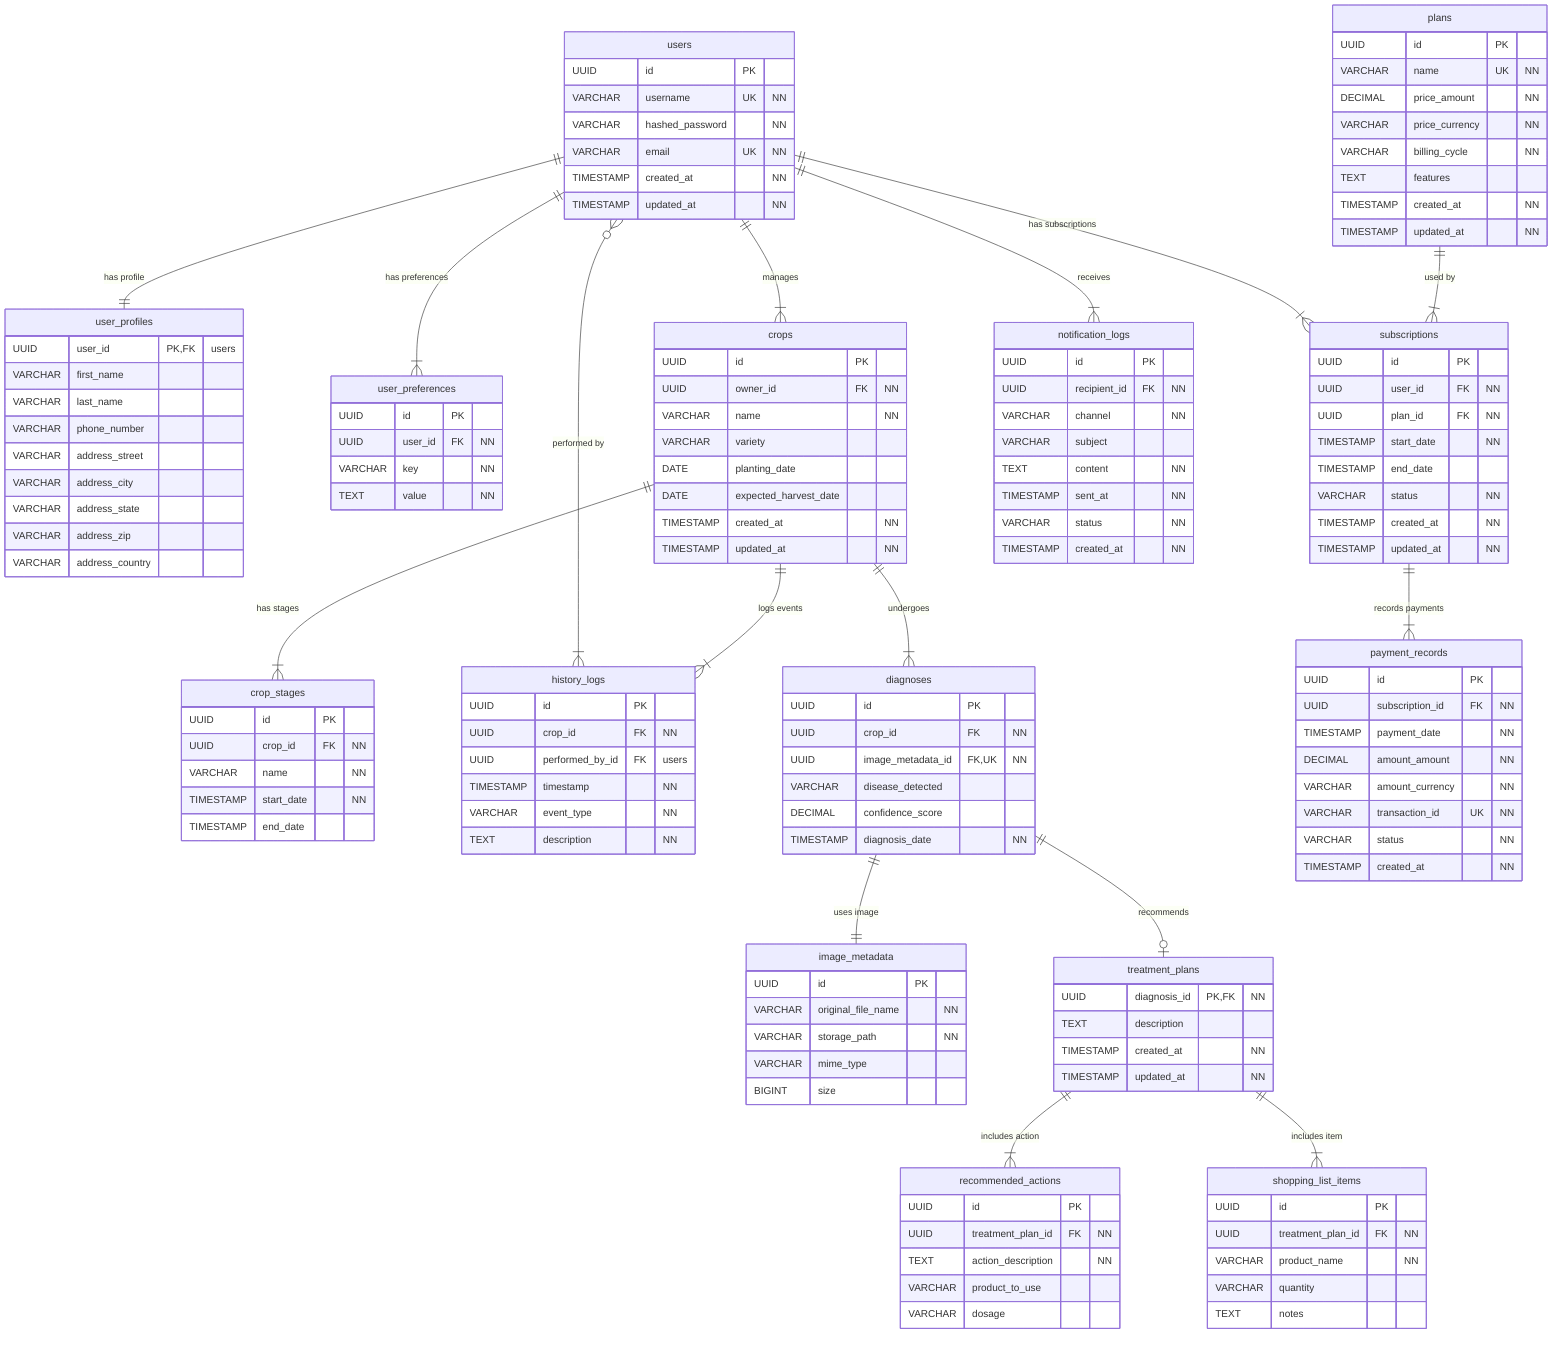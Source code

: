 erDiagram
    users {
        UUID id PK
        VARCHAR username UK "NN"
        VARCHAR hashed_password "NN"
        VARCHAR email UK "NN"
        TIMESTAMP created_at "NN"
        TIMESTAMP updated_at "NN"
    }
    user_profiles {
        UUID user_id PK, FK "users"
        VARCHAR first_name
        VARCHAR last_name
        VARCHAR phone_number
        VARCHAR address_street
        VARCHAR address_city
        VARCHAR address_state
        VARCHAR address_zip
        VARCHAR address_country
    }   
    user_preferences {
        UUID id PK
        UUID user_id FK "NN"
        VARCHAR key "NN"
        TEXT value "NN"
    }
    crops {
        UUID id PK
        UUID owner_id FK "NN"
        VARCHAR name "NN"
        VARCHAR variety
        DATE planting_date
        DATE expected_harvest_date
        TIMESTAMP created_at "NN"
        TIMESTAMP updated_at "NN"
    }
    crop_stages {
        UUID id PK
        UUID crop_id FK "NN"
        VARCHAR name "NN"
        TIMESTAMP start_date "NN"
        TIMESTAMP end_date
    }
    history_logs {
        UUID id PK
        UUID crop_id FK "NN"
        UUID performed_by_id FK "users"
        TIMESTAMP timestamp "NN"
        VARCHAR event_type "NN"
        TEXT description "NN"
    }
    diagnoses {
        UUID id PK
        UUID crop_id FK "NN"
        UUID image_metadata_id FK, UK "NN"
        VARCHAR disease_detected
        DECIMAL confidence_score
        TIMESTAMP diagnosis_date "NN"
    }
    image_metadata {
        UUID id PK
        VARCHAR original_file_name "NN"
        VARCHAR storage_path "NN"
        VARCHAR mime_type
        BIGINT size
    }
    treatment_plans {
        UUID diagnosis_id PK, FK "NN"
        TEXT description
        TIMESTAMP created_at "NN"
        TIMESTAMP updated_at "NN"
    }
    recommended_actions {
        UUID id PK
        UUID treatment_plan_id FK "NN"
        TEXT action_description "NN"
        VARCHAR product_to_use
        VARCHAR dosage
    }
    shopping_list_items {
        UUID id PK
        UUID treatment_plan_id FK "NN"
        VARCHAR product_name "NN"
        VARCHAR quantity
        TEXT notes
    }
    plans {
        UUID id PK
        VARCHAR name UK "NN"
        DECIMAL price_amount "NN"
        VARCHAR price_currency "NN"
        VARCHAR billing_cycle "NN"
        TEXT features
        TIMESTAMP created_at "NN"
        TIMESTAMP updated_at "NN"
    }
    subscriptions {
        UUID id PK
        UUID user_id FK "NN"
        UUID plan_id FK "NN"
        TIMESTAMP start_date "NN"
        TIMESTAMP end_date
        VARCHAR status "NN"
        TIMESTAMP created_at "NN"
        TIMESTAMP updated_at "NN"
    }
    payment_records {
        UUID id PK
        UUID subscription_id FK "NN"
        TIMESTAMP payment_date "NN"
        DECIMAL amount_amount "NN"
        VARCHAR amount_currency "NN"
        VARCHAR transaction_id UK "NN"
        VARCHAR status "NN"
        TIMESTAMP created_at "NN"
    } 
    notification_logs {
        UUID id PK
        UUID recipient_id FK "NN"
        VARCHAR channel "NN"
        VARCHAR subject
        TEXT content "NN"
        TIMESTAMP sent_at "NN"
        VARCHAR status "NN"
        TIMESTAMP created_at "NN"
    }

    users ||--|| user_profiles : "has profile"
    users ||--|{ user_preferences : "has preferences"
    users ||--|{ crops : "manages"
    users ||--|{ subscriptions : "has subscriptions"
    users ||--|{ notification_logs : "receives"
    users }o--|{ history_logs : "performed by"
    crops ||--|{ crop_stages : "has stages"
    crops ||--|{ diagnoses : "undergoes"
    crops ||--|{ history_logs : "logs events"
    diagnoses ||--|| image_metadata : "uses image"
    diagnoses ||--o| treatment_plans : "recommends"
    treatment_plans ||--|{ recommended_actions : "includes action"
    treatment_plans ||--|{ shopping_list_items : "includes item"
    plans ||--|{ subscriptions : "used by"
    subscriptions ||--|{ payment_records : "records payments"